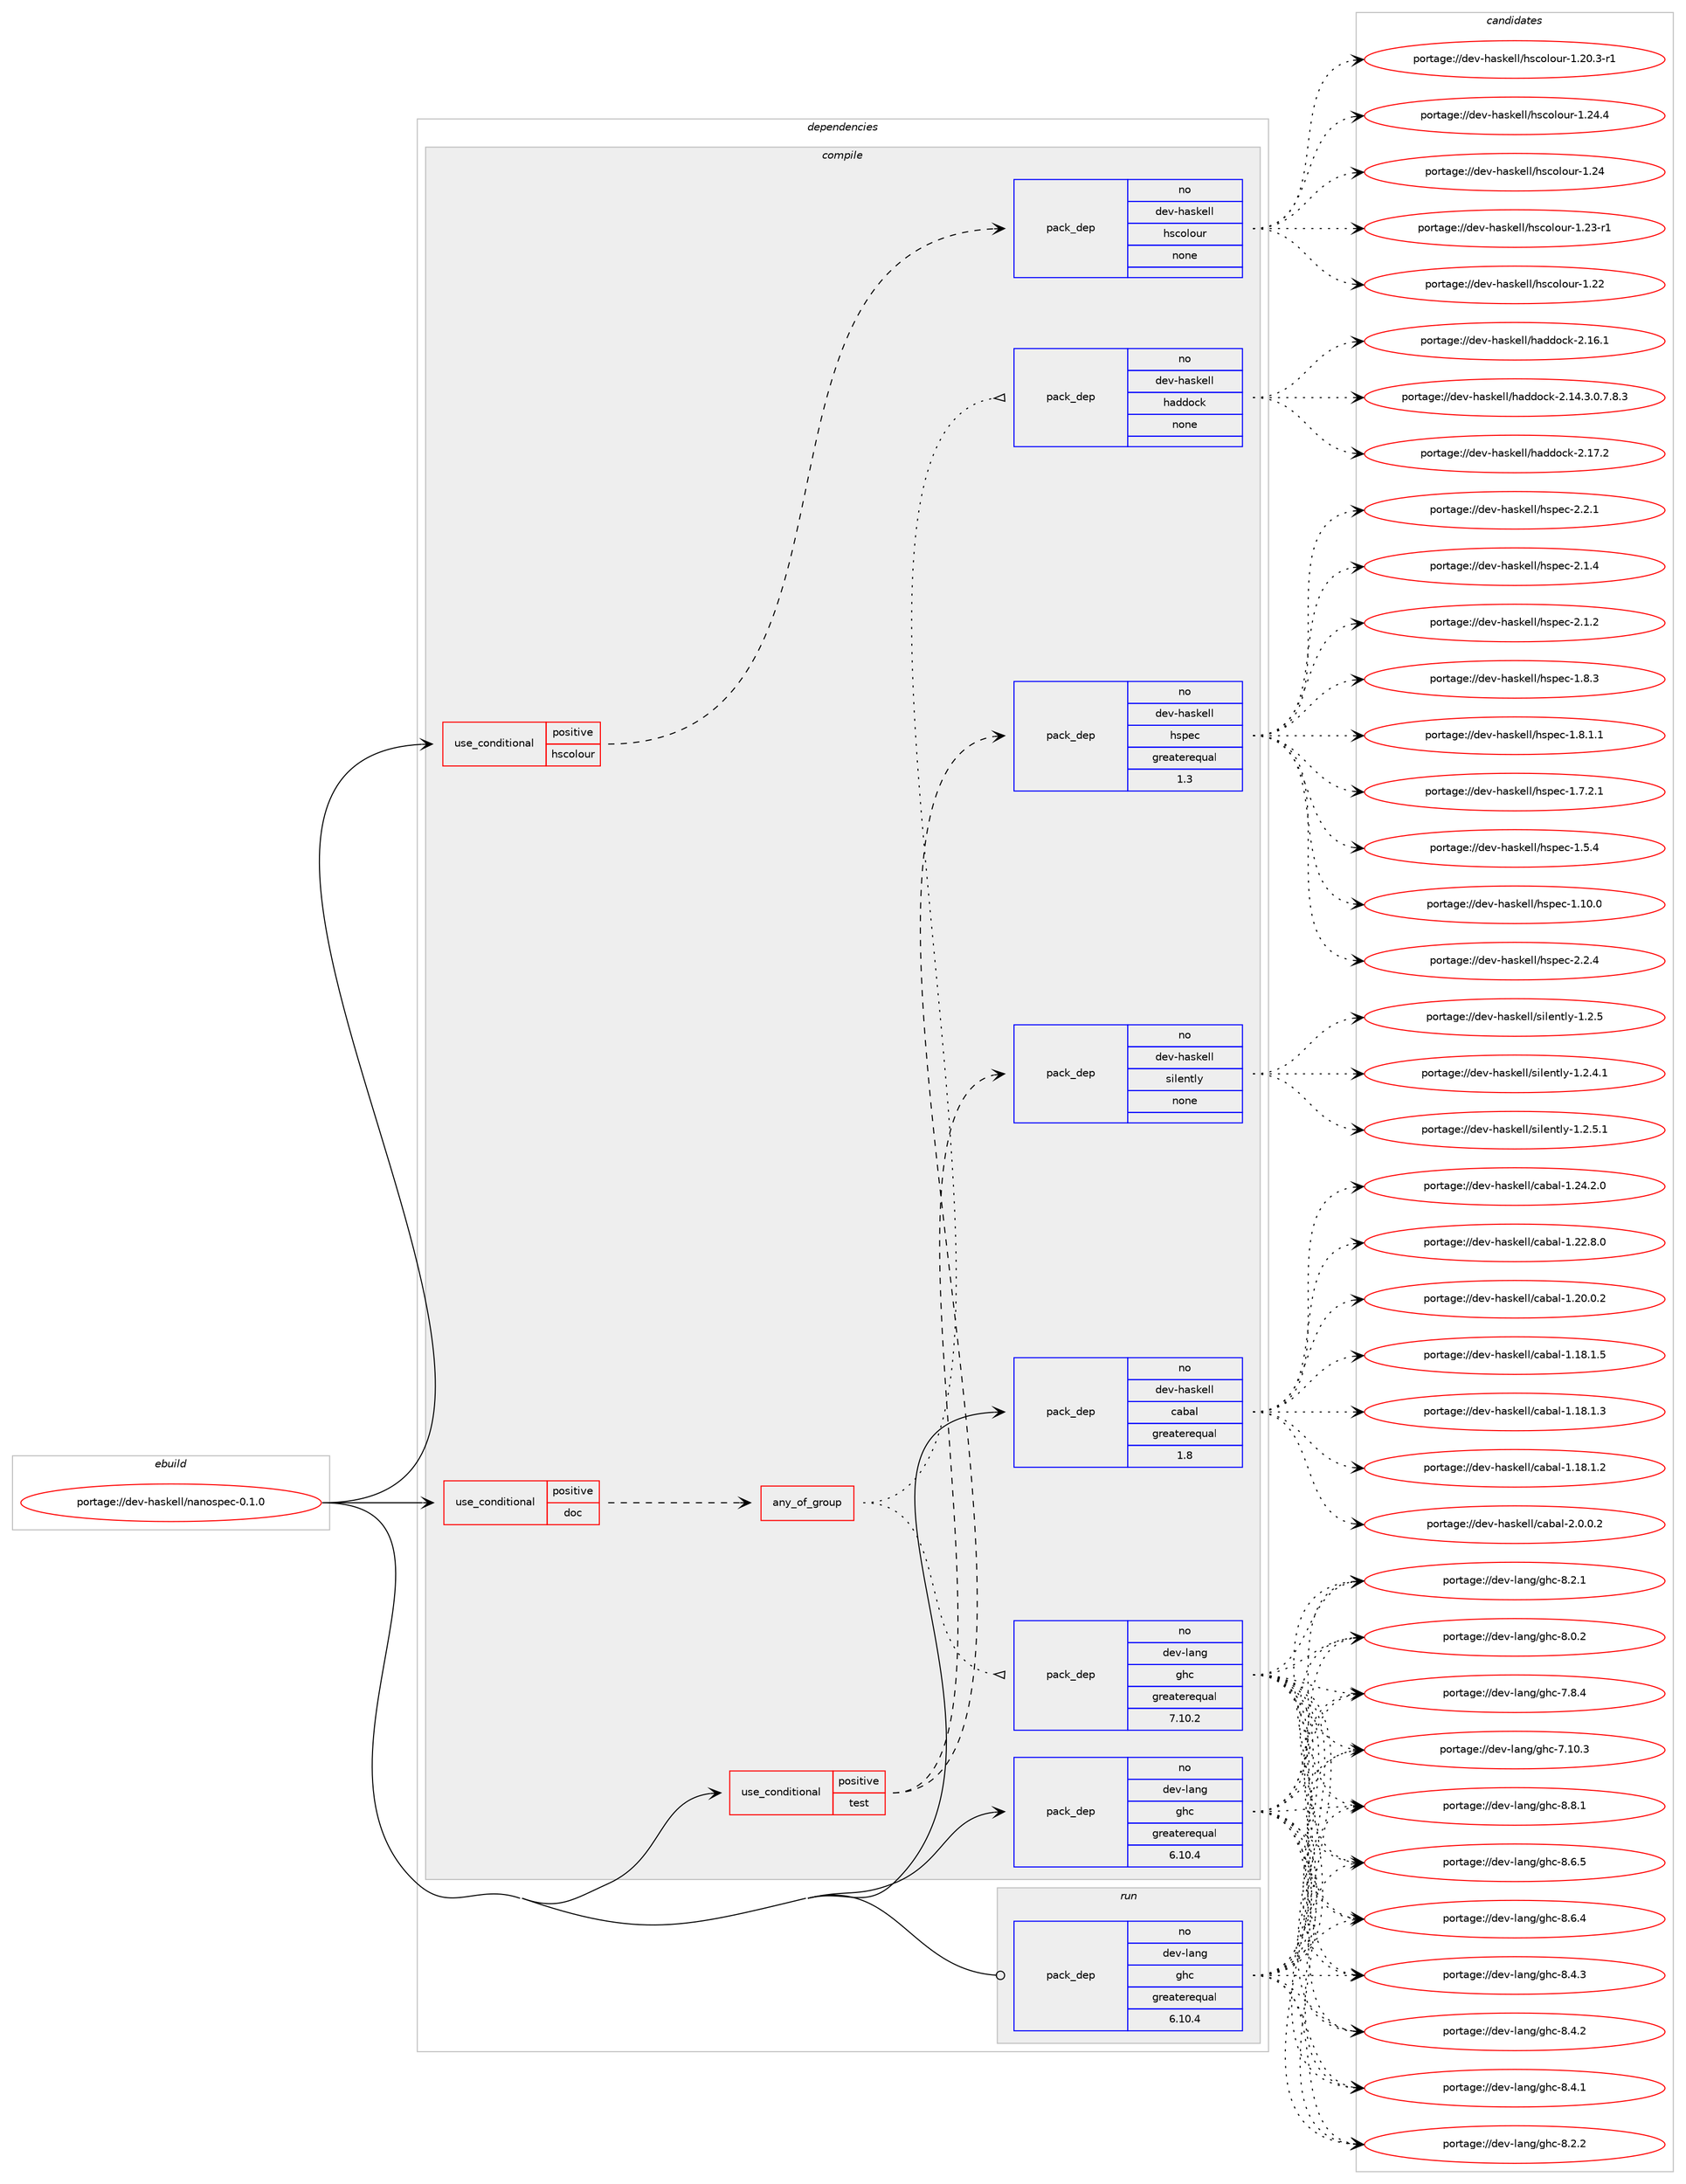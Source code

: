 digraph prolog {

# *************
# Graph options
# *************

newrank=true;
concentrate=true;
compound=true;
graph [rankdir=LR,fontname=Helvetica,fontsize=10,ranksep=1.5];#, ranksep=2.5, nodesep=0.2];
edge  [arrowhead=vee];
node  [fontname=Helvetica,fontsize=10];

# **********
# The ebuild
# **********

subgraph cluster_leftcol {
color=gray;
rank=same;
label=<<i>ebuild</i>>;
id [label="portage://dev-haskell/nanospec-0.1.0", color=red, width=4, href="../dev-haskell/nanospec-0.1.0.svg"];
}

# ****************
# The dependencies
# ****************

subgraph cluster_midcol {
color=gray;
label=<<i>dependencies</i>>;
subgraph cluster_compile {
fillcolor="#eeeeee";
style=filled;
label=<<i>compile</i>>;
subgraph cond132566 {
dependency550978 [label=<<TABLE BORDER="0" CELLBORDER="1" CELLSPACING="0" CELLPADDING="4"><TR><TD ROWSPAN="3" CELLPADDING="10">use_conditional</TD></TR><TR><TD>positive</TD></TR><TR><TD>doc</TD></TR></TABLE>>, shape=none, color=red];
subgraph any6017 {
dependency550979 [label=<<TABLE BORDER="0" CELLBORDER="1" CELLSPACING="0" CELLPADDING="4"><TR><TD CELLPADDING="10">any_of_group</TD></TR></TABLE>>, shape=none, color=red];subgraph pack412158 {
dependency550980 [label=<<TABLE BORDER="0" CELLBORDER="1" CELLSPACING="0" CELLPADDING="4" WIDTH="220"><TR><TD ROWSPAN="6" CELLPADDING="30">pack_dep</TD></TR><TR><TD WIDTH="110">no</TD></TR><TR><TD>dev-haskell</TD></TR><TR><TD>haddock</TD></TR><TR><TD>none</TD></TR><TR><TD></TD></TR></TABLE>>, shape=none, color=blue];
}
dependency550979:e -> dependency550980:w [weight=20,style="dotted",arrowhead="oinv"];
subgraph pack412159 {
dependency550981 [label=<<TABLE BORDER="0" CELLBORDER="1" CELLSPACING="0" CELLPADDING="4" WIDTH="220"><TR><TD ROWSPAN="6" CELLPADDING="30">pack_dep</TD></TR><TR><TD WIDTH="110">no</TD></TR><TR><TD>dev-lang</TD></TR><TR><TD>ghc</TD></TR><TR><TD>greaterequal</TD></TR><TR><TD>7.10.2</TD></TR></TABLE>>, shape=none, color=blue];
}
dependency550979:e -> dependency550981:w [weight=20,style="dotted",arrowhead="oinv"];
}
dependency550978:e -> dependency550979:w [weight=20,style="dashed",arrowhead="vee"];
}
id:e -> dependency550978:w [weight=20,style="solid",arrowhead="vee"];
subgraph cond132567 {
dependency550982 [label=<<TABLE BORDER="0" CELLBORDER="1" CELLSPACING="0" CELLPADDING="4"><TR><TD ROWSPAN="3" CELLPADDING="10">use_conditional</TD></TR><TR><TD>positive</TD></TR><TR><TD>hscolour</TD></TR></TABLE>>, shape=none, color=red];
subgraph pack412160 {
dependency550983 [label=<<TABLE BORDER="0" CELLBORDER="1" CELLSPACING="0" CELLPADDING="4" WIDTH="220"><TR><TD ROWSPAN="6" CELLPADDING="30">pack_dep</TD></TR><TR><TD WIDTH="110">no</TD></TR><TR><TD>dev-haskell</TD></TR><TR><TD>hscolour</TD></TR><TR><TD>none</TD></TR><TR><TD></TD></TR></TABLE>>, shape=none, color=blue];
}
dependency550982:e -> dependency550983:w [weight=20,style="dashed",arrowhead="vee"];
}
id:e -> dependency550982:w [weight=20,style="solid",arrowhead="vee"];
subgraph cond132568 {
dependency550984 [label=<<TABLE BORDER="0" CELLBORDER="1" CELLSPACING="0" CELLPADDING="4"><TR><TD ROWSPAN="3" CELLPADDING="10">use_conditional</TD></TR><TR><TD>positive</TD></TR><TR><TD>test</TD></TR></TABLE>>, shape=none, color=red];
subgraph pack412161 {
dependency550985 [label=<<TABLE BORDER="0" CELLBORDER="1" CELLSPACING="0" CELLPADDING="4" WIDTH="220"><TR><TD ROWSPAN="6" CELLPADDING="30">pack_dep</TD></TR><TR><TD WIDTH="110">no</TD></TR><TR><TD>dev-haskell</TD></TR><TR><TD>hspec</TD></TR><TR><TD>greaterequal</TD></TR><TR><TD>1.3</TD></TR></TABLE>>, shape=none, color=blue];
}
dependency550984:e -> dependency550985:w [weight=20,style="dashed",arrowhead="vee"];
subgraph pack412162 {
dependency550986 [label=<<TABLE BORDER="0" CELLBORDER="1" CELLSPACING="0" CELLPADDING="4" WIDTH="220"><TR><TD ROWSPAN="6" CELLPADDING="30">pack_dep</TD></TR><TR><TD WIDTH="110">no</TD></TR><TR><TD>dev-haskell</TD></TR><TR><TD>silently</TD></TR><TR><TD>none</TD></TR><TR><TD></TD></TR></TABLE>>, shape=none, color=blue];
}
dependency550984:e -> dependency550986:w [weight=20,style="dashed",arrowhead="vee"];
}
id:e -> dependency550984:w [weight=20,style="solid",arrowhead="vee"];
subgraph pack412163 {
dependency550987 [label=<<TABLE BORDER="0" CELLBORDER="1" CELLSPACING="0" CELLPADDING="4" WIDTH="220"><TR><TD ROWSPAN="6" CELLPADDING="30">pack_dep</TD></TR><TR><TD WIDTH="110">no</TD></TR><TR><TD>dev-haskell</TD></TR><TR><TD>cabal</TD></TR><TR><TD>greaterequal</TD></TR><TR><TD>1.8</TD></TR></TABLE>>, shape=none, color=blue];
}
id:e -> dependency550987:w [weight=20,style="solid",arrowhead="vee"];
subgraph pack412164 {
dependency550988 [label=<<TABLE BORDER="0" CELLBORDER="1" CELLSPACING="0" CELLPADDING="4" WIDTH="220"><TR><TD ROWSPAN="6" CELLPADDING="30">pack_dep</TD></TR><TR><TD WIDTH="110">no</TD></TR><TR><TD>dev-lang</TD></TR><TR><TD>ghc</TD></TR><TR><TD>greaterequal</TD></TR><TR><TD>6.10.4</TD></TR></TABLE>>, shape=none, color=blue];
}
id:e -> dependency550988:w [weight=20,style="solid",arrowhead="vee"];
}
subgraph cluster_compileandrun {
fillcolor="#eeeeee";
style=filled;
label=<<i>compile and run</i>>;
}
subgraph cluster_run {
fillcolor="#eeeeee";
style=filled;
label=<<i>run</i>>;
subgraph pack412165 {
dependency550989 [label=<<TABLE BORDER="0" CELLBORDER="1" CELLSPACING="0" CELLPADDING="4" WIDTH="220"><TR><TD ROWSPAN="6" CELLPADDING="30">pack_dep</TD></TR><TR><TD WIDTH="110">no</TD></TR><TR><TD>dev-lang</TD></TR><TR><TD>ghc</TD></TR><TR><TD>greaterequal</TD></TR><TR><TD>6.10.4</TD></TR></TABLE>>, shape=none, color=blue];
}
id:e -> dependency550989:w [weight=20,style="solid",arrowhead="odot"];
}
}

# **************
# The candidates
# **************

subgraph cluster_choices {
rank=same;
color=gray;
label=<<i>candidates</i>>;

subgraph choice412158 {
color=black;
nodesep=1;
choice100101118451049711510710110810847104971001001119910745504649554650 [label="portage://dev-haskell/haddock-2.17.2", color=red, width=4,href="../dev-haskell/haddock-2.17.2.svg"];
choice100101118451049711510710110810847104971001001119910745504649544649 [label="portage://dev-haskell/haddock-2.16.1", color=red, width=4,href="../dev-haskell/haddock-2.16.1.svg"];
choice1001011184510497115107101108108471049710010011199107455046495246514648465546564651 [label="portage://dev-haskell/haddock-2.14.3.0.7.8.3", color=red, width=4,href="../dev-haskell/haddock-2.14.3.0.7.8.3.svg"];
dependency550980:e -> choice100101118451049711510710110810847104971001001119910745504649554650:w [style=dotted,weight="100"];
dependency550980:e -> choice100101118451049711510710110810847104971001001119910745504649544649:w [style=dotted,weight="100"];
dependency550980:e -> choice1001011184510497115107101108108471049710010011199107455046495246514648465546564651:w [style=dotted,weight="100"];
}
subgraph choice412159 {
color=black;
nodesep=1;
choice10010111845108971101034710310499455646564649 [label="portage://dev-lang/ghc-8.8.1", color=red, width=4,href="../dev-lang/ghc-8.8.1.svg"];
choice10010111845108971101034710310499455646544653 [label="portage://dev-lang/ghc-8.6.5", color=red, width=4,href="../dev-lang/ghc-8.6.5.svg"];
choice10010111845108971101034710310499455646544652 [label="portage://dev-lang/ghc-8.6.4", color=red, width=4,href="../dev-lang/ghc-8.6.4.svg"];
choice10010111845108971101034710310499455646524651 [label="portage://dev-lang/ghc-8.4.3", color=red, width=4,href="../dev-lang/ghc-8.4.3.svg"];
choice10010111845108971101034710310499455646524650 [label="portage://dev-lang/ghc-8.4.2", color=red, width=4,href="../dev-lang/ghc-8.4.2.svg"];
choice10010111845108971101034710310499455646524649 [label="portage://dev-lang/ghc-8.4.1", color=red, width=4,href="../dev-lang/ghc-8.4.1.svg"];
choice10010111845108971101034710310499455646504650 [label="portage://dev-lang/ghc-8.2.2", color=red, width=4,href="../dev-lang/ghc-8.2.2.svg"];
choice10010111845108971101034710310499455646504649 [label="portage://dev-lang/ghc-8.2.1", color=red, width=4,href="../dev-lang/ghc-8.2.1.svg"];
choice10010111845108971101034710310499455646484650 [label="portage://dev-lang/ghc-8.0.2", color=red, width=4,href="../dev-lang/ghc-8.0.2.svg"];
choice10010111845108971101034710310499455546564652 [label="portage://dev-lang/ghc-7.8.4", color=red, width=4,href="../dev-lang/ghc-7.8.4.svg"];
choice1001011184510897110103471031049945554649484651 [label="portage://dev-lang/ghc-7.10.3", color=red, width=4,href="../dev-lang/ghc-7.10.3.svg"];
dependency550981:e -> choice10010111845108971101034710310499455646564649:w [style=dotted,weight="100"];
dependency550981:e -> choice10010111845108971101034710310499455646544653:w [style=dotted,weight="100"];
dependency550981:e -> choice10010111845108971101034710310499455646544652:w [style=dotted,weight="100"];
dependency550981:e -> choice10010111845108971101034710310499455646524651:w [style=dotted,weight="100"];
dependency550981:e -> choice10010111845108971101034710310499455646524650:w [style=dotted,weight="100"];
dependency550981:e -> choice10010111845108971101034710310499455646524649:w [style=dotted,weight="100"];
dependency550981:e -> choice10010111845108971101034710310499455646504650:w [style=dotted,weight="100"];
dependency550981:e -> choice10010111845108971101034710310499455646504649:w [style=dotted,weight="100"];
dependency550981:e -> choice10010111845108971101034710310499455646484650:w [style=dotted,weight="100"];
dependency550981:e -> choice10010111845108971101034710310499455546564652:w [style=dotted,weight="100"];
dependency550981:e -> choice1001011184510897110103471031049945554649484651:w [style=dotted,weight="100"];
}
subgraph choice412160 {
color=black;
nodesep=1;
choice1001011184510497115107101108108471041159911110811111711445494650524652 [label="portage://dev-haskell/hscolour-1.24.4", color=red, width=4,href="../dev-haskell/hscolour-1.24.4.svg"];
choice100101118451049711510710110810847104115991111081111171144549465052 [label="portage://dev-haskell/hscolour-1.24", color=red, width=4,href="../dev-haskell/hscolour-1.24.svg"];
choice1001011184510497115107101108108471041159911110811111711445494650514511449 [label="portage://dev-haskell/hscolour-1.23-r1", color=red, width=4,href="../dev-haskell/hscolour-1.23-r1.svg"];
choice100101118451049711510710110810847104115991111081111171144549465050 [label="portage://dev-haskell/hscolour-1.22", color=red, width=4,href="../dev-haskell/hscolour-1.22.svg"];
choice10010111845104971151071011081084710411599111108111117114454946504846514511449 [label="portage://dev-haskell/hscolour-1.20.3-r1", color=red, width=4,href="../dev-haskell/hscolour-1.20.3-r1.svg"];
dependency550983:e -> choice1001011184510497115107101108108471041159911110811111711445494650524652:w [style=dotted,weight="100"];
dependency550983:e -> choice100101118451049711510710110810847104115991111081111171144549465052:w [style=dotted,weight="100"];
dependency550983:e -> choice1001011184510497115107101108108471041159911110811111711445494650514511449:w [style=dotted,weight="100"];
dependency550983:e -> choice100101118451049711510710110810847104115991111081111171144549465050:w [style=dotted,weight="100"];
dependency550983:e -> choice10010111845104971151071011081084710411599111108111117114454946504846514511449:w [style=dotted,weight="100"];
}
subgraph choice412161 {
color=black;
nodesep=1;
choice10010111845104971151071011081084710411511210199455046504652 [label="portage://dev-haskell/hspec-2.2.4", color=red, width=4,href="../dev-haskell/hspec-2.2.4.svg"];
choice10010111845104971151071011081084710411511210199455046504649 [label="portage://dev-haskell/hspec-2.2.1", color=red, width=4,href="../dev-haskell/hspec-2.2.1.svg"];
choice10010111845104971151071011081084710411511210199455046494652 [label="portage://dev-haskell/hspec-2.1.4", color=red, width=4,href="../dev-haskell/hspec-2.1.4.svg"];
choice10010111845104971151071011081084710411511210199455046494650 [label="portage://dev-haskell/hspec-2.1.2", color=red, width=4,href="../dev-haskell/hspec-2.1.2.svg"];
choice10010111845104971151071011081084710411511210199454946564651 [label="portage://dev-haskell/hspec-1.8.3", color=red, width=4,href="../dev-haskell/hspec-1.8.3.svg"];
choice100101118451049711510710110810847104115112101994549465646494649 [label="portage://dev-haskell/hspec-1.8.1.1", color=red, width=4,href="../dev-haskell/hspec-1.8.1.1.svg"];
choice100101118451049711510710110810847104115112101994549465546504649 [label="portage://dev-haskell/hspec-1.7.2.1", color=red, width=4,href="../dev-haskell/hspec-1.7.2.1.svg"];
choice10010111845104971151071011081084710411511210199454946534652 [label="portage://dev-haskell/hspec-1.5.4", color=red, width=4,href="../dev-haskell/hspec-1.5.4.svg"];
choice1001011184510497115107101108108471041151121019945494649484648 [label="portage://dev-haskell/hspec-1.10.0", color=red, width=4,href="../dev-haskell/hspec-1.10.0.svg"];
dependency550985:e -> choice10010111845104971151071011081084710411511210199455046504652:w [style=dotted,weight="100"];
dependency550985:e -> choice10010111845104971151071011081084710411511210199455046504649:w [style=dotted,weight="100"];
dependency550985:e -> choice10010111845104971151071011081084710411511210199455046494652:w [style=dotted,weight="100"];
dependency550985:e -> choice10010111845104971151071011081084710411511210199455046494650:w [style=dotted,weight="100"];
dependency550985:e -> choice10010111845104971151071011081084710411511210199454946564651:w [style=dotted,weight="100"];
dependency550985:e -> choice100101118451049711510710110810847104115112101994549465646494649:w [style=dotted,weight="100"];
dependency550985:e -> choice100101118451049711510710110810847104115112101994549465546504649:w [style=dotted,weight="100"];
dependency550985:e -> choice10010111845104971151071011081084710411511210199454946534652:w [style=dotted,weight="100"];
dependency550985:e -> choice1001011184510497115107101108108471041151121019945494649484648:w [style=dotted,weight="100"];
}
subgraph choice412162 {
color=black;
nodesep=1;
choice1001011184510497115107101108108471151051081011101161081214549465046534649 [label="portage://dev-haskell/silently-1.2.5.1", color=red, width=4,href="../dev-haskell/silently-1.2.5.1.svg"];
choice100101118451049711510710110810847115105108101110116108121454946504653 [label="portage://dev-haskell/silently-1.2.5", color=red, width=4,href="../dev-haskell/silently-1.2.5.svg"];
choice1001011184510497115107101108108471151051081011101161081214549465046524649 [label="portage://dev-haskell/silently-1.2.4.1", color=red, width=4,href="../dev-haskell/silently-1.2.4.1.svg"];
dependency550986:e -> choice1001011184510497115107101108108471151051081011101161081214549465046534649:w [style=dotted,weight="100"];
dependency550986:e -> choice100101118451049711510710110810847115105108101110116108121454946504653:w [style=dotted,weight="100"];
dependency550986:e -> choice1001011184510497115107101108108471151051081011101161081214549465046524649:w [style=dotted,weight="100"];
}
subgraph choice412163 {
color=black;
nodesep=1;
choice100101118451049711510710110810847999798971084550464846484650 [label="portage://dev-haskell/cabal-2.0.0.2", color=red, width=4,href="../dev-haskell/cabal-2.0.0.2.svg"];
choice10010111845104971151071011081084799979897108454946505246504648 [label="portage://dev-haskell/cabal-1.24.2.0", color=red, width=4,href="../dev-haskell/cabal-1.24.2.0.svg"];
choice10010111845104971151071011081084799979897108454946505046564648 [label="portage://dev-haskell/cabal-1.22.8.0", color=red, width=4,href="../dev-haskell/cabal-1.22.8.0.svg"];
choice10010111845104971151071011081084799979897108454946504846484650 [label="portage://dev-haskell/cabal-1.20.0.2", color=red, width=4,href="../dev-haskell/cabal-1.20.0.2.svg"];
choice10010111845104971151071011081084799979897108454946495646494653 [label="portage://dev-haskell/cabal-1.18.1.5", color=red, width=4,href="../dev-haskell/cabal-1.18.1.5.svg"];
choice10010111845104971151071011081084799979897108454946495646494651 [label="portage://dev-haskell/cabal-1.18.1.3", color=red, width=4,href="../dev-haskell/cabal-1.18.1.3.svg"];
choice10010111845104971151071011081084799979897108454946495646494650 [label="portage://dev-haskell/cabal-1.18.1.2", color=red, width=4,href="../dev-haskell/cabal-1.18.1.2.svg"];
dependency550987:e -> choice100101118451049711510710110810847999798971084550464846484650:w [style=dotted,weight="100"];
dependency550987:e -> choice10010111845104971151071011081084799979897108454946505246504648:w [style=dotted,weight="100"];
dependency550987:e -> choice10010111845104971151071011081084799979897108454946505046564648:w [style=dotted,weight="100"];
dependency550987:e -> choice10010111845104971151071011081084799979897108454946504846484650:w [style=dotted,weight="100"];
dependency550987:e -> choice10010111845104971151071011081084799979897108454946495646494653:w [style=dotted,weight="100"];
dependency550987:e -> choice10010111845104971151071011081084799979897108454946495646494651:w [style=dotted,weight="100"];
dependency550987:e -> choice10010111845104971151071011081084799979897108454946495646494650:w [style=dotted,weight="100"];
}
subgraph choice412164 {
color=black;
nodesep=1;
choice10010111845108971101034710310499455646564649 [label="portage://dev-lang/ghc-8.8.1", color=red, width=4,href="../dev-lang/ghc-8.8.1.svg"];
choice10010111845108971101034710310499455646544653 [label="portage://dev-lang/ghc-8.6.5", color=red, width=4,href="../dev-lang/ghc-8.6.5.svg"];
choice10010111845108971101034710310499455646544652 [label="portage://dev-lang/ghc-8.6.4", color=red, width=4,href="../dev-lang/ghc-8.6.4.svg"];
choice10010111845108971101034710310499455646524651 [label="portage://dev-lang/ghc-8.4.3", color=red, width=4,href="../dev-lang/ghc-8.4.3.svg"];
choice10010111845108971101034710310499455646524650 [label="portage://dev-lang/ghc-8.4.2", color=red, width=4,href="../dev-lang/ghc-8.4.2.svg"];
choice10010111845108971101034710310499455646524649 [label="portage://dev-lang/ghc-8.4.1", color=red, width=4,href="../dev-lang/ghc-8.4.1.svg"];
choice10010111845108971101034710310499455646504650 [label="portage://dev-lang/ghc-8.2.2", color=red, width=4,href="../dev-lang/ghc-8.2.2.svg"];
choice10010111845108971101034710310499455646504649 [label="portage://dev-lang/ghc-8.2.1", color=red, width=4,href="../dev-lang/ghc-8.2.1.svg"];
choice10010111845108971101034710310499455646484650 [label="portage://dev-lang/ghc-8.0.2", color=red, width=4,href="../dev-lang/ghc-8.0.2.svg"];
choice10010111845108971101034710310499455546564652 [label="portage://dev-lang/ghc-7.8.4", color=red, width=4,href="../dev-lang/ghc-7.8.4.svg"];
choice1001011184510897110103471031049945554649484651 [label="portage://dev-lang/ghc-7.10.3", color=red, width=4,href="../dev-lang/ghc-7.10.3.svg"];
dependency550988:e -> choice10010111845108971101034710310499455646564649:w [style=dotted,weight="100"];
dependency550988:e -> choice10010111845108971101034710310499455646544653:w [style=dotted,weight="100"];
dependency550988:e -> choice10010111845108971101034710310499455646544652:w [style=dotted,weight="100"];
dependency550988:e -> choice10010111845108971101034710310499455646524651:w [style=dotted,weight="100"];
dependency550988:e -> choice10010111845108971101034710310499455646524650:w [style=dotted,weight="100"];
dependency550988:e -> choice10010111845108971101034710310499455646524649:w [style=dotted,weight="100"];
dependency550988:e -> choice10010111845108971101034710310499455646504650:w [style=dotted,weight="100"];
dependency550988:e -> choice10010111845108971101034710310499455646504649:w [style=dotted,weight="100"];
dependency550988:e -> choice10010111845108971101034710310499455646484650:w [style=dotted,weight="100"];
dependency550988:e -> choice10010111845108971101034710310499455546564652:w [style=dotted,weight="100"];
dependency550988:e -> choice1001011184510897110103471031049945554649484651:w [style=dotted,weight="100"];
}
subgraph choice412165 {
color=black;
nodesep=1;
choice10010111845108971101034710310499455646564649 [label="portage://dev-lang/ghc-8.8.1", color=red, width=4,href="../dev-lang/ghc-8.8.1.svg"];
choice10010111845108971101034710310499455646544653 [label="portage://dev-lang/ghc-8.6.5", color=red, width=4,href="../dev-lang/ghc-8.6.5.svg"];
choice10010111845108971101034710310499455646544652 [label="portage://dev-lang/ghc-8.6.4", color=red, width=4,href="../dev-lang/ghc-8.6.4.svg"];
choice10010111845108971101034710310499455646524651 [label="portage://dev-lang/ghc-8.4.3", color=red, width=4,href="../dev-lang/ghc-8.4.3.svg"];
choice10010111845108971101034710310499455646524650 [label="portage://dev-lang/ghc-8.4.2", color=red, width=4,href="../dev-lang/ghc-8.4.2.svg"];
choice10010111845108971101034710310499455646524649 [label="portage://dev-lang/ghc-8.4.1", color=red, width=4,href="../dev-lang/ghc-8.4.1.svg"];
choice10010111845108971101034710310499455646504650 [label="portage://dev-lang/ghc-8.2.2", color=red, width=4,href="../dev-lang/ghc-8.2.2.svg"];
choice10010111845108971101034710310499455646504649 [label="portage://dev-lang/ghc-8.2.1", color=red, width=4,href="../dev-lang/ghc-8.2.1.svg"];
choice10010111845108971101034710310499455646484650 [label="portage://dev-lang/ghc-8.0.2", color=red, width=4,href="../dev-lang/ghc-8.0.2.svg"];
choice10010111845108971101034710310499455546564652 [label="portage://dev-lang/ghc-7.8.4", color=red, width=4,href="../dev-lang/ghc-7.8.4.svg"];
choice1001011184510897110103471031049945554649484651 [label="portage://dev-lang/ghc-7.10.3", color=red, width=4,href="../dev-lang/ghc-7.10.3.svg"];
dependency550989:e -> choice10010111845108971101034710310499455646564649:w [style=dotted,weight="100"];
dependency550989:e -> choice10010111845108971101034710310499455646544653:w [style=dotted,weight="100"];
dependency550989:e -> choice10010111845108971101034710310499455646544652:w [style=dotted,weight="100"];
dependency550989:e -> choice10010111845108971101034710310499455646524651:w [style=dotted,weight="100"];
dependency550989:e -> choice10010111845108971101034710310499455646524650:w [style=dotted,weight="100"];
dependency550989:e -> choice10010111845108971101034710310499455646524649:w [style=dotted,weight="100"];
dependency550989:e -> choice10010111845108971101034710310499455646504650:w [style=dotted,weight="100"];
dependency550989:e -> choice10010111845108971101034710310499455646504649:w [style=dotted,weight="100"];
dependency550989:e -> choice10010111845108971101034710310499455646484650:w [style=dotted,weight="100"];
dependency550989:e -> choice10010111845108971101034710310499455546564652:w [style=dotted,weight="100"];
dependency550989:e -> choice1001011184510897110103471031049945554649484651:w [style=dotted,weight="100"];
}
}

}
